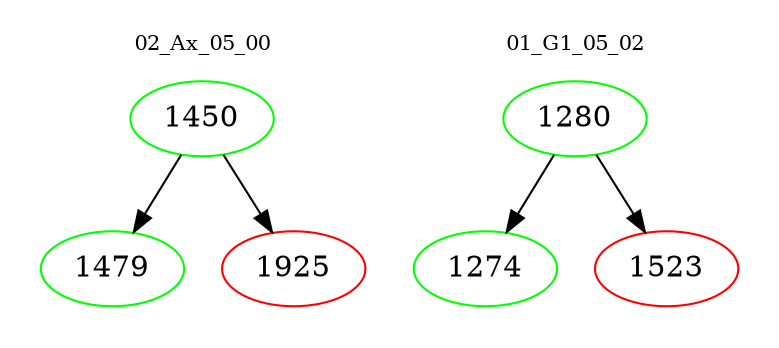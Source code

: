 digraph{
subgraph cluster_0 {
color = white
label = "02_Ax_05_00";
fontsize=10;
T0_1450 [label="1450", color="green"]
T0_1450 -> T0_1479 [color="black"]
T0_1479 [label="1479", color="green"]
T0_1450 -> T0_1925 [color="black"]
T0_1925 [label="1925", color="red"]
}
subgraph cluster_1 {
color = white
label = "01_G1_05_02";
fontsize=10;
T1_1280 [label="1280", color="green"]
T1_1280 -> T1_1274 [color="black"]
T1_1274 [label="1274", color="green"]
T1_1280 -> T1_1523 [color="black"]
T1_1523 [label="1523", color="red"]
}
}
